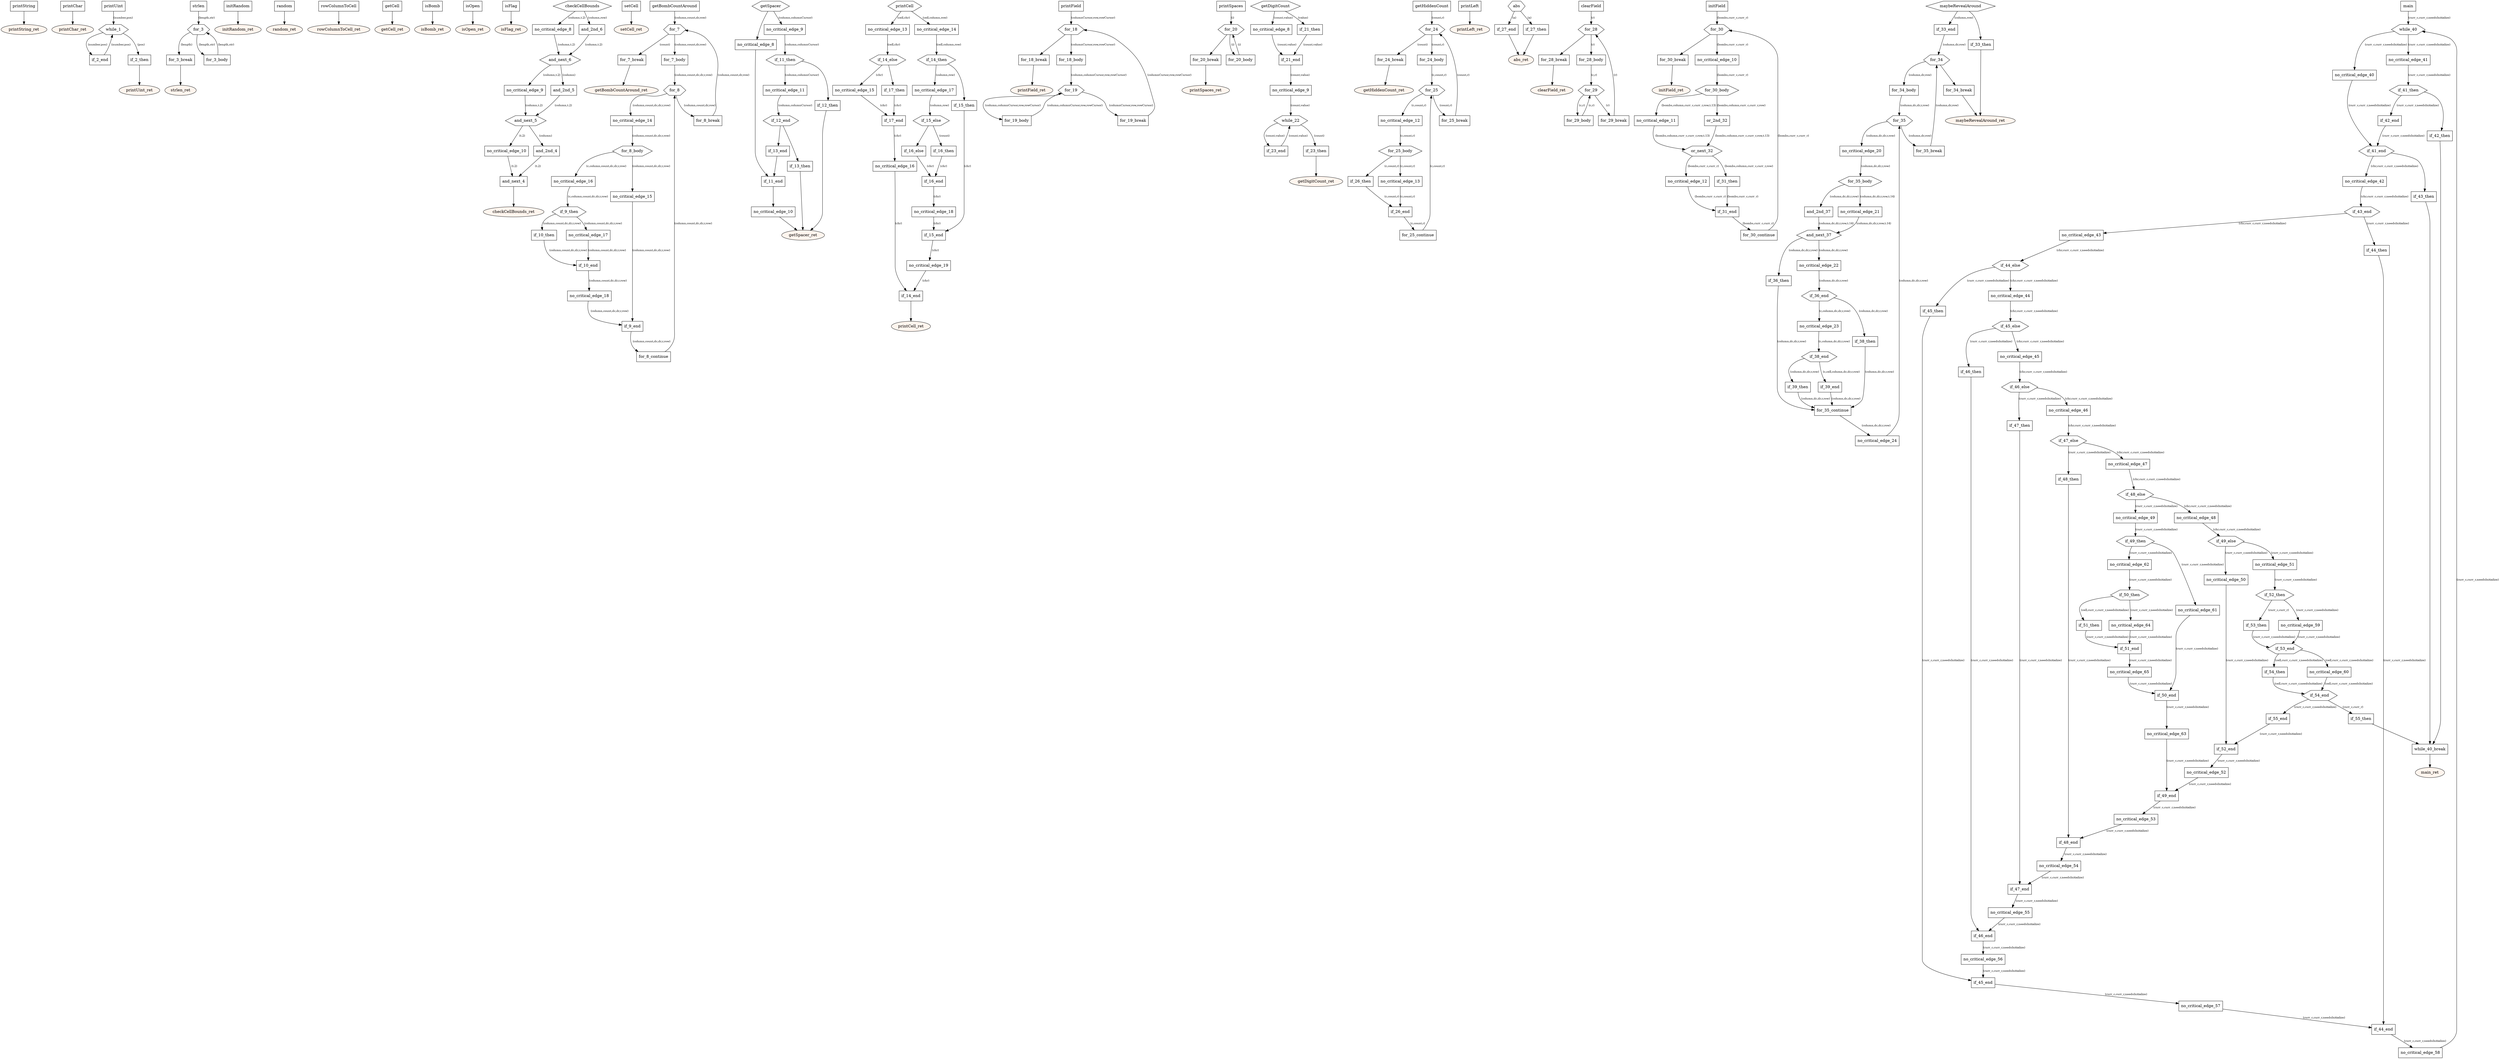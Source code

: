 digraph program {
	edge[fontsize="10pt"];
	subgraph fn_printString {
		BasicBlock_0_printString [label="printString",shape=box];
		BasicBlock_0_printString -> BasicBlock_0_printString_ret;
		BasicBlock_0_printString_ret [label="printString_ret",shape=oval,style=filled,fillcolor="#fff5ee"];
	}
	subgraph fn_printChar {
		BasicBlock_1_printChar [label="printChar",shape=box];
		BasicBlock_1_printChar -> BasicBlock_1_printChar_ret;
		BasicBlock_1_printChar_ret [label="printChar_ret",shape=oval,style=filled,fillcolor="#fff5ee"];
	}
	subgraph fn_printUint {
		BasicBlock_2_printUint [label="printUint",shape=box];
		BasicBlock_2_printUint -> BasicBlock_2_while_1 [label="(number,pos)"];
		BasicBlock_2_while_1 [label="while_1",shape=hexagon];
		BasicBlock_2_while_1 -> BasicBlock_2_if_2_end [label="(number,pos)"];
		BasicBlock_2_while_1 -> BasicBlock_2_if_2_then [label="(pos)"];
		BasicBlock_2_if_2_end [label="if_2_end",shape=box];
		BasicBlock_2_if_2_end -> BasicBlock_2_while_1 [label="(number,pos)"];
		BasicBlock_2_if_2_then [label="if_2_then",shape=box];
		BasicBlock_2_if_2_then -> BasicBlock_2_printUint_ret;
		BasicBlock_2_printUint_ret [label="printUint_ret",shape=oval,style=filled,fillcolor="#fff5ee"];
	}
	subgraph fn_strlen {
		BasicBlock_3_strlen [label="strlen",shape=box];
		BasicBlock_3_strlen -> BasicBlock_3_for_3 [label="(length,str)"];
		BasicBlock_3_for_3 [label="for_3",shape=hexagon];
		BasicBlock_3_for_3 -> BasicBlock_3_for_3_break [label="(length)"];
		BasicBlock_3_for_3 -> BasicBlock_3_for_3_body [label="(length,str)"];
		BasicBlock_3_for_3_body [label="for_3_body",shape=box];
		BasicBlock_3_for_3_body -> BasicBlock_3_for_3 [label="(length,str)"];
		BasicBlock_3_for_3_break [label="for_3_break",shape=box];
		BasicBlock_3_for_3_break -> BasicBlock_3_strlen_ret;
		BasicBlock_3_strlen_ret [label="strlen_ret",shape=oval,style=filled,fillcolor="#fff5ee"];
	}
	subgraph fn_initRandom {
		BasicBlock_4_initRandom [label="initRandom",shape=box];
		BasicBlock_4_initRandom -> BasicBlock_4_initRandom_ret;
		BasicBlock_4_initRandom_ret [label="initRandom_ret",shape=oval,style=filled,fillcolor="#fff5ee"];
	}
	subgraph fn_random {
		BasicBlock_5_random [label="random",shape=box];
		BasicBlock_5_random -> BasicBlock_5_random_ret;
		BasicBlock_5_random_ret [label="random_ret",shape=oval,style=filled,fillcolor="#fff5ee"];
	}
	subgraph fn_rowColumnToCell {
		BasicBlock_6_rowColumnToCell [label="rowColumnToCell",shape=box];
		BasicBlock_6_rowColumnToCell -> BasicBlock_6_rowColumnToCell_ret;
		BasicBlock_6_rowColumnToCell_ret [label="rowColumnToCell_ret",shape=oval,style=filled,fillcolor="#fff5ee"];
	}
	subgraph fn_getCell {
		BasicBlock_7_getCell [label="getCell",shape=box];
		BasicBlock_7_getCell -> BasicBlock_7_getCell_ret;
		BasicBlock_7_getCell_ret [label="getCell_ret",shape=oval,style=filled,fillcolor="#fff5ee"];
	}
	subgraph fn_isBomb {
		BasicBlock_8_isBomb [label="isBomb",shape=box];
		BasicBlock_8_isBomb -> BasicBlock_8_isBomb_ret;
		BasicBlock_8_isBomb_ret [label="isBomb_ret",shape=oval,style=filled,fillcolor="#fff5ee"];
	}
	subgraph fn_isOpen {
		BasicBlock_9_isOpen [label="isOpen",shape=box];
		BasicBlock_9_isOpen -> BasicBlock_9_isOpen_ret;
		BasicBlock_9_isOpen_ret [label="isOpen_ret",shape=oval,style=filled,fillcolor="#fff5ee"];
	}
	subgraph fn_isFlag {
		BasicBlock_10_isFlag [label="isFlag",shape=box];
		BasicBlock_10_isFlag -> BasicBlock_10_isFlag_ret;
		BasicBlock_10_isFlag_ret [label="isFlag_ret",shape=oval,style=filled,fillcolor="#fff5ee"];
	}
	subgraph fn_checkCellBounds {
		BasicBlock_11_checkCellBounds [label="checkCellBounds",shape=hexagon];
		BasicBlock_11_checkCellBounds -> BasicBlock_11_no_critical_edge_8 [label="(column,t.2)"];
		BasicBlock_11_checkCellBounds -> BasicBlock_11_and_2nd_6 [label="(column,row)"];
		BasicBlock_11_no_critical_edge_8 [label="no_critical_edge_8",shape=box];
		BasicBlock_11_no_critical_edge_8 -> BasicBlock_11_and_next_6 [label="(column,t.2)"];
		BasicBlock_11_and_2nd_6 [label="and_2nd_6",shape=box];
		BasicBlock_11_and_2nd_6 -> BasicBlock_11_and_next_6 [label="(column,t.2)"];
		BasicBlock_11_and_next_6 [label="and_next_6",shape=hexagon];
		BasicBlock_11_and_next_6 -> BasicBlock_11_no_critical_edge_9 [label="(column,t.2)"];
		BasicBlock_11_and_next_6 -> BasicBlock_11_and_2nd_5 [label="(column)"];
		BasicBlock_11_no_critical_edge_9 [label="no_critical_edge_9",shape=box];
		BasicBlock_11_no_critical_edge_9 -> BasicBlock_11_and_next_5 [label="(column,t.2)"];
		BasicBlock_11_and_2nd_5 [label="and_2nd_5",shape=box];
		BasicBlock_11_and_2nd_5 -> BasicBlock_11_and_next_5 [label="(column,t.2)"];
		BasicBlock_11_and_next_5 [label="and_next_5",shape=hexagon];
		BasicBlock_11_and_next_5 -> BasicBlock_11_no_critical_edge_10 [label="(t.2)"];
		BasicBlock_11_and_next_5 -> BasicBlock_11_and_2nd_4 [label="(column)"];
		BasicBlock_11_no_critical_edge_10 [label="no_critical_edge_10",shape=box];
		BasicBlock_11_no_critical_edge_10 -> BasicBlock_11_and_next_4 [label="(t.2)"];
		BasicBlock_11_and_2nd_4 [label="and_2nd_4",shape=box];
		BasicBlock_11_and_2nd_4 -> BasicBlock_11_and_next_4 [label="(t.2)"];
		BasicBlock_11_and_next_4 [label="and_next_4",shape=box];
		BasicBlock_11_and_next_4 -> BasicBlock_11_checkCellBounds_ret;
		BasicBlock_11_checkCellBounds_ret [label="checkCellBounds_ret",shape=oval,style=filled,fillcolor="#fff5ee"];
	}
	subgraph fn_setCell {
		BasicBlock_12_setCell [label="setCell",shape=box];
		BasicBlock_12_setCell -> BasicBlock_12_setCell_ret;
		BasicBlock_12_setCell_ret [label="setCell_ret",shape=oval,style=filled,fillcolor="#fff5ee"];
	}
	subgraph fn_getBombCountAround {
		BasicBlock_13_getBombCountAround [label="getBombCountAround",shape=box];
		BasicBlock_13_getBombCountAround -> BasicBlock_13_for_7 [label="(column,count,dr,row)"];
		BasicBlock_13_for_7 [label="for_7",shape=hexagon];
		BasicBlock_13_for_7 -> BasicBlock_13_for_7_break [label="(count)"];
		BasicBlock_13_for_7 -> BasicBlock_13_for_7_body [label="(column,count,dr,row)"];
		BasicBlock_13_for_7_body [label="for_7_body",shape=box];
		BasicBlock_13_for_7_body -> BasicBlock_13_for_8 [label="(column,count,dc,dr,r,row)"];
		BasicBlock_13_for_8 [label="for_8",shape=hexagon];
		BasicBlock_13_for_8 -> BasicBlock_13_for_8_break [label="(column,count,dr,row)"];
		BasicBlock_13_for_8 -> BasicBlock_13_no_critical_edge_14 [label="(column,count,dc,dr,r,row)"];
		BasicBlock_13_no_critical_edge_14 [label="no_critical_edge_14",shape=box];
		BasicBlock_13_no_critical_edge_14 -> BasicBlock_13_for_8_body [label="(column,count,dc,dr,r,row)"];
		BasicBlock_13_for_8_body [label="for_8_body",shape=hexagon];
		BasicBlock_13_for_8_body -> BasicBlock_13_no_critical_edge_15 [label="(column,count,dc,dr,r,row)"];
		BasicBlock_13_for_8_body -> BasicBlock_13_no_critical_edge_16 [label="(c,column,count,dc,dr,r,row)"];
		BasicBlock_13_no_critical_edge_15 [label="no_critical_edge_15",shape=box];
		BasicBlock_13_no_critical_edge_15 -> BasicBlock_13_if_9_end [label="(column,count,dc,dr,r,row)"];
		BasicBlock_13_no_critical_edge_16 [label="no_critical_edge_16",shape=box];
		BasicBlock_13_no_critical_edge_16 -> BasicBlock_13_if_9_then [label="(c,column,count,dc,dr,r,row)"];
		BasicBlock_13_if_9_then [label="if_9_then",shape=hexagon];
		BasicBlock_13_if_9_then -> BasicBlock_13_no_critical_edge_17 [label="(column,count,dc,dr,r,row)"];
		BasicBlock_13_if_9_then -> BasicBlock_13_if_10_then [label="(column,count,dc,dr,r,row)"];
		BasicBlock_13_no_critical_edge_17 [label="no_critical_edge_17",shape=box];
		BasicBlock_13_no_critical_edge_17 -> BasicBlock_13_if_10_end [label="(column,count,dc,dr,r,row)"];
		BasicBlock_13_if_10_then [label="if_10_then",shape=box];
		BasicBlock_13_if_10_then -> BasicBlock_13_if_10_end [label="(column,count,dc,dr,r,row)"];
		BasicBlock_13_if_10_end [label="if_10_end",shape=box];
		BasicBlock_13_if_10_end -> BasicBlock_13_no_critical_edge_18 [label="(column,count,dc,dr,r,row)"];
		BasicBlock_13_no_critical_edge_18 [label="no_critical_edge_18",shape=box];
		BasicBlock_13_no_critical_edge_18 -> BasicBlock_13_if_9_end [label="(column,count,dc,dr,r,row)"];
		BasicBlock_13_if_9_end [label="if_9_end",shape=box];
		BasicBlock_13_if_9_end -> BasicBlock_13_for_8_continue [label="(column,count,dc,dr,r,row)"];
		BasicBlock_13_for_8_continue [label="for_8_continue",shape=box];
		BasicBlock_13_for_8_continue -> BasicBlock_13_for_8 [label="(column,count,dc,dr,r,row)"];
		BasicBlock_13_for_8_break [label="for_8_break",shape=box];
		BasicBlock_13_for_8_break -> BasicBlock_13_for_7 [label="(column,count,dr,row)"];
		BasicBlock_13_for_7_break [label="for_7_break",shape=box];
		BasicBlock_13_for_7_break -> BasicBlock_13_getBombCountAround_ret;
		BasicBlock_13_getBombCountAround_ret [label="getBombCountAround_ret",shape=oval,style=filled,fillcolor="#fff5ee"];
	}
	subgraph fn_getSpacer {
		BasicBlock_14_getSpacer [label="getSpacer",shape=hexagon];
		BasicBlock_14_getSpacer -> BasicBlock_14_no_critical_edge_8;
		BasicBlock_14_getSpacer -> BasicBlock_14_no_critical_edge_9 [label="(column,columnCursor)"];
		BasicBlock_14_no_critical_edge_8 [label="no_critical_edge_8",shape=box];
		BasicBlock_14_no_critical_edge_8 -> BasicBlock_14_if_11_end;
		BasicBlock_14_no_critical_edge_9 [label="no_critical_edge_9",shape=box];
		BasicBlock_14_no_critical_edge_9 -> BasicBlock_14_if_11_then [label="(column,columnCursor)"];
		BasicBlock_14_if_11_then [label="if_11_then",shape=hexagon];
		BasicBlock_14_if_11_then -> BasicBlock_14_no_critical_edge_11 [label="(column,columnCursor)"];
		BasicBlock_14_if_11_then -> BasicBlock_14_if_12_then;
		BasicBlock_14_no_critical_edge_11 [label="no_critical_edge_11",shape=box];
		BasicBlock_14_no_critical_edge_11 -> BasicBlock_14_if_12_end [label="(column,columnCursor)"];
		BasicBlock_14_if_12_then [label="if_12_then",shape=box];
		BasicBlock_14_if_12_then -> BasicBlock_14_getSpacer_ret;
		BasicBlock_14_if_12_end [label="if_12_end",shape=hexagon];
		BasicBlock_14_if_12_end -> BasicBlock_14_if_13_end;
		BasicBlock_14_if_12_end -> BasicBlock_14_if_13_then;
		BasicBlock_14_if_13_end [label="if_13_end",shape=box];
		BasicBlock_14_if_13_end -> BasicBlock_14_if_11_end;
		BasicBlock_14_if_13_then [label="if_13_then",shape=box];
		BasicBlock_14_if_13_then -> BasicBlock_14_getSpacer_ret;
		BasicBlock_14_if_11_end [label="if_11_end",shape=box];
		BasicBlock_14_if_11_end -> BasicBlock_14_no_critical_edge_10;
		BasicBlock_14_no_critical_edge_10 [label="no_critical_edge_10",shape=box];
		BasicBlock_14_no_critical_edge_10 -> BasicBlock_14_getSpacer_ret;
		BasicBlock_14_getSpacer_ret [label="getSpacer_ret",shape=oval,style=filled,fillcolor="#fff5ee"];
	}
	subgraph fn_printCell {
		BasicBlock_15_printCell [label="printCell",shape=hexagon];
		BasicBlock_15_printCell -> BasicBlock_15_no_critical_edge_13 [label="(cell,chr)"];
		BasicBlock_15_printCell -> BasicBlock_15_no_critical_edge_14 [label="(cell,column,row)"];
		BasicBlock_15_no_critical_edge_13 [label="no_critical_edge_13",shape=box];
		BasicBlock_15_no_critical_edge_13 -> BasicBlock_15_if_14_else [label="(cell,chr)"];
		BasicBlock_15_no_critical_edge_14 [label="no_critical_edge_14",shape=box];
		BasicBlock_15_no_critical_edge_14 -> BasicBlock_15_if_14_then [label="(cell,column,row)"];
		BasicBlock_15_if_14_else [label="if_14_else",shape=hexagon];
		BasicBlock_15_if_14_else -> BasicBlock_15_no_critical_edge_15 [label="(chr)"];
		BasicBlock_15_if_14_else -> BasicBlock_15_if_17_then;
		BasicBlock_15_if_14_then [label="if_14_then",shape=hexagon];
		BasicBlock_15_if_14_then -> BasicBlock_15_no_critical_edge_17 [label="(column,row)"];
		BasicBlock_15_if_14_then -> BasicBlock_15_if_15_then;
		BasicBlock_15_no_critical_edge_15 [label="no_critical_edge_15",shape=box];
		BasicBlock_15_no_critical_edge_15 -> BasicBlock_15_if_17_end [label="(chr)"];
		BasicBlock_15_if_17_then [label="if_17_then",shape=box];
		BasicBlock_15_if_17_then -> BasicBlock_15_if_17_end [label="(chr)"];
		BasicBlock_15_no_critical_edge_17 [label="no_critical_edge_17",shape=box];
		BasicBlock_15_no_critical_edge_17 -> BasicBlock_15_if_15_else [label="(column,row)"];
		BasicBlock_15_if_15_then [label="if_15_then",shape=box];
		BasicBlock_15_if_15_then -> BasicBlock_15_if_15_end [label="(chr)"];
		BasicBlock_15_if_17_end [label="if_17_end",shape=box];
		BasicBlock_15_if_17_end -> BasicBlock_15_no_critical_edge_16 [label="(chr)"];
		BasicBlock_15_if_15_else [label="if_15_else",shape=hexagon];
		BasicBlock_15_if_15_else -> BasicBlock_15_if_16_else;
		BasicBlock_15_if_15_else -> BasicBlock_15_if_16_then [label="(count)"];
		BasicBlock_15_no_critical_edge_16 [label="no_critical_edge_16",shape=box];
		BasicBlock_15_no_critical_edge_16 -> BasicBlock_15_if_14_end [label="(chr)"];
		BasicBlock_15_if_16_else [label="if_16_else",shape=box];
		BasicBlock_15_if_16_else -> BasicBlock_15_if_16_end [label="(chr)"];
		BasicBlock_15_if_16_then [label="if_16_then",shape=box];
		BasicBlock_15_if_16_then -> BasicBlock_15_if_16_end [label="(chr)"];
		BasicBlock_15_if_16_end [label="if_16_end",shape=box];
		BasicBlock_15_if_16_end -> BasicBlock_15_no_critical_edge_18 [label="(chr)"];
		BasicBlock_15_no_critical_edge_18 [label="no_critical_edge_18",shape=box];
		BasicBlock_15_no_critical_edge_18 -> BasicBlock_15_if_15_end [label="(chr)"];
		BasicBlock_15_if_15_end [label="if_15_end",shape=box];
		BasicBlock_15_if_15_end -> BasicBlock_15_no_critical_edge_19 [label="(chr)"];
		BasicBlock_15_no_critical_edge_19 [label="no_critical_edge_19",shape=box];
		BasicBlock_15_no_critical_edge_19 -> BasicBlock_15_if_14_end [label="(chr)"];
		BasicBlock_15_if_14_end [label="if_14_end",shape=box];
		BasicBlock_15_if_14_end -> BasicBlock_15_printCell_ret;
		BasicBlock_15_printCell_ret [label="printCell_ret",shape=oval,style=filled,fillcolor="#fff5ee"];
	}
	subgraph fn_printField {
		BasicBlock_16_printField [label="printField",shape=box];
		BasicBlock_16_printField -> BasicBlock_16_for_18 [label="(columnCursor,row,rowCursor)"];
		BasicBlock_16_for_18 [label="for_18",shape=hexagon];
		BasicBlock_16_for_18 -> BasicBlock_16_for_18_break;
		BasicBlock_16_for_18 -> BasicBlock_16_for_18_body [label="(columnCursor,row,rowCursor)"];
		BasicBlock_16_for_18_body [label="for_18_body",shape=box];
		BasicBlock_16_for_18_body -> BasicBlock_16_for_19 [label="(column,columnCursor,row,rowCursor)"];
		BasicBlock_16_for_19 [label="for_19",shape=hexagon];
		BasicBlock_16_for_19 -> BasicBlock_16_for_19_break [label="(columnCursor,row,rowCursor)"];
		BasicBlock_16_for_19 -> BasicBlock_16_for_19_body [label="(column,columnCursor,row,rowCursor)"];
		BasicBlock_16_for_19_body [label="for_19_body",shape=box];
		BasicBlock_16_for_19_body -> BasicBlock_16_for_19 [label="(column,columnCursor,row,rowCursor)"];
		BasicBlock_16_for_19_break [label="for_19_break",shape=box];
		BasicBlock_16_for_19_break -> BasicBlock_16_for_18 [label="(columnCursor,row,rowCursor)"];
		BasicBlock_16_for_18_break [label="for_18_break",shape=box];
		BasicBlock_16_for_18_break -> BasicBlock_16_printField_ret;
		BasicBlock_16_printField_ret [label="printField_ret",shape=oval,style=filled,fillcolor="#fff5ee"];
	}
	subgraph fn_printSpaces {
		BasicBlock_17_printSpaces [label="printSpaces",shape=box];
		BasicBlock_17_printSpaces -> BasicBlock_17_for_20 [label="(i)"];
		BasicBlock_17_for_20 [label="for_20",shape=hexagon];
		BasicBlock_17_for_20 -> BasicBlock_17_for_20_break;
		BasicBlock_17_for_20 -> BasicBlock_17_for_20_body [label="(i)"];
		BasicBlock_17_for_20_body [label="for_20_body",shape=box];
		BasicBlock_17_for_20_body -> BasicBlock_17_for_20 [label="(i)"];
		BasicBlock_17_for_20_break [label="for_20_break",shape=box];
		BasicBlock_17_for_20_break -> BasicBlock_17_printSpaces_ret;
		BasicBlock_17_printSpaces_ret [label="printSpaces_ret",shape=oval,style=filled,fillcolor="#fff5ee"];
	}
	subgraph fn_getDigitCount {
		BasicBlock_18_getDigitCount [label="getDigitCount",shape=hexagon];
		BasicBlock_18_getDigitCount -> BasicBlock_18_no_critical_edge_8 [label="(count,value)"];
		BasicBlock_18_getDigitCount -> BasicBlock_18_if_21_then [label="(value)"];
		BasicBlock_18_no_critical_edge_8 [label="no_critical_edge_8",shape=box];
		BasicBlock_18_no_critical_edge_8 -> BasicBlock_18_if_21_end [label="(count,value)"];
		BasicBlock_18_if_21_then [label="if_21_then",shape=box];
		BasicBlock_18_if_21_then -> BasicBlock_18_if_21_end [label="(count,value)"];
		BasicBlock_18_if_21_end [label="if_21_end",shape=box];
		BasicBlock_18_if_21_end -> BasicBlock_18_no_critical_edge_9 [label="(count,value)"];
		BasicBlock_18_no_critical_edge_9 [label="no_critical_edge_9",shape=box];
		BasicBlock_18_no_critical_edge_9 -> BasicBlock_18_while_22 [label="(count,value)"];
		BasicBlock_18_while_22 [label="while_22",shape=hexagon];
		BasicBlock_18_while_22 -> BasicBlock_18_if_23_end [label="(count,value)"];
		BasicBlock_18_while_22 -> BasicBlock_18_if_23_then [label="(count)"];
		BasicBlock_18_if_23_end [label="if_23_end",shape=box];
		BasicBlock_18_if_23_end -> BasicBlock_18_while_22 [label="(count,value)"];
		BasicBlock_18_if_23_then [label="if_23_then",shape=box];
		BasicBlock_18_if_23_then -> BasicBlock_18_getDigitCount_ret;
		BasicBlock_18_getDigitCount_ret [label="getDigitCount_ret",shape=oval,style=filled,fillcolor="#fff5ee"];
	}
	subgraph fn_getHiddenCount {
		BasicBlock_19_getHiddenCount [label="getHiddenCount",shape=box];
		BasicBlock_19_getHiddenCount -> BasicBlock_19_for_24 [label="(count,r)"];
		BasicBlock_19_for_24 [label="for_24",shape=hexagon];
		BasicBlock_19_for_24 -> BasicBlock_19_for_24_break [label="(count)"];
		BasicBlock_19_for_24 -> BasicBlock_19_for_24_body [label="(count,r)"];
		BasicBlock_19_for_24_body [label="for_24_body",shape=box];
		BasicBlock_19_for_24_body -> BasicBlock_19_for_25 [label="(c,count,r)"];
		BasicBlock_19_for_25 [label="for_25",shape=hexagon];
		BasicBlock_19_for_25 -> BasicBlock_19_for_25_break [label="(count,r)"];
		BasicBlock_19_for_25 -> BasicBlock_19_no_critical_edge_12 [label="(c,count,r)"];
		BasicBlock_19_no_critical_edge_12 [label="no_critical_edge_12",shape=box];
		BasicBlock_19_no_critical_edge_12 -> BasicBlock_19_for_25_body [label="(c,count,r)"];
		BasicBlock_19_for_25_body [label="for_25_body",shape=hexagon];
		BasicBlock_19_for_25_body -> BasicBlock_19_no_critical_edge_13 [label="(c,count,r)"];
		BasicBlock_19_for_25_body -> BasicBlock_19_if_26_then [label="(c,count,r)"];
		BasicBlock_19_no_critical_edge_13 [label="no_critical_edge_13",shape=box];
		BasicBlock_19_no_critical_edge_13 -> BasicBlock_19_if_26_end [label="(c,count,r)"];
		BasicBlock_19_if_26_then [label="if_26_then",shape=box];
		BasicBlock_19_if_26_then -> BasicBlock_19_if_26_end [label="(c,count,r)"];
		BasicBlock_19_if_26_end [label="if_26_end",shape=box];
		BasicBlock_19_if_26_end -> BasicBlock_19_for_25_continue [label="(c,count,r)"];
		BasicBlock_19_for_25_continue [label="for_25_continue",shape=box];
		BasicBlock_19_for_25_continue -> BasicBlock_19_for_25 [label="(c,count,r)"];
		BasicBlock_19_for_25_break [label="for_25_break",shape=box];
		BasicBlock_19_for_25_break -> BasicBlock_19_for_24 [label="(count,r)"];
		BasicBlock_19_for_24_break [label="for_24_break",shape=box];
		BasicBlock_19_for_24_break -> BasicBlock_19_getHiddenCount_ret;
		BasicBlock_19_getHiddenCount_ret [label="getHiddenCount_ret",shape=oval,style=filled,fillcolor="#fff5ee"];
	}
	subgraph fn_printLeft {
		BasicBlock_20_printLeft [label="printLeft",shape=box];
		BasicBlock_20_printLeft -> BasicBlock_20_printLeft_ret;
		BasicBlock_20_printLeft_ret [label="printLeft_ret",shape=oval,style=filled,fillcolor="#fff5ee"];
	}
	subgraph fn_abs {
		BasicBlock_21_abs [label="abs",shape=hexagon];
		BasicBlock_21_abs -> BasicBlock_21_if_27_end [label="(a)"];
		BasicBlock_21_abs -> BasicBlock_21_if_27_then [label="(a)"];
		BasicBlock_21_if_27_end [label="if_27_end",shape=box];
		BasicBlock_21_if_27_end -> BasicBlock_21_abs_ret;
		BasicBlock_21_if_27_then [label="if_27_then",shape=box];
		BasicBlock_21_if_27_then -> BasicBlock_21_abs_ret;
		BasicBlock_21_abs_ret [label="abs_ret",shape=oval,style=filled,fillcolor="#fff5ee"];
	}
	subgraph fn_clearField {
		BasicBlock_22_clearField [label="clearField",shape=box];
		BasicBlock_22_clearField -> BasicBlock_22_for_28 [label="(r)"];
		BasicBlock_22_for_28 [label="for_28",shape=hexagon];
		BasicBlock_22_for_28 -> BasicBlock_22_for_28_break;
		BasicBlock_22_for_28 -> BasicBlock_22_for_28_body [label="(r)"];
		BasicBlock_22_for_28_body [label="for_28_body",shape=box];
		BasicBlock_22_for_28_body -> BasicBlock_22_for_29 [label="(c,r)"];
		BasicBlock_22_for_29 [label="for_29",shape=hexagon];
		BasicBlock_22_for_29 -> BasicBlock_22_for_29_break [label="(r)"];
		BasicBlock_22_for_29 -> BasicBlock_22_for_29_body [label="(c,r)"];
		BasicBlock_22_for_29_body [label="for_29_body",shape=box];
		BasicBlock_22_for_29_body -> BasicBlock_22_for_29 [label="(c,r)"];
		BasicBlock_22_for_29_break [label="for_29_break",shape=box];
		BasicBlock_22_for_29_break -> BasicBlock_22_for_28 [label="(r)"];
		BasicBlock_22_for_28_break [label="for_28_break",shape=box];
		BasicBlock_22_for_28_break -> BasicBlock_22_clearField_ret;
		BasicBlock_22_clearField_ret [label="clearField_ret",shape=oval,style=filled,fillcolor="#fff5ee"];
	}
	subgraph fn_initField {
		BasicBlock_23_initField [label="initField",shape=box];
		BasicBlock_23_initField -> BasicBlock_23_for_30 [label="(bombs,curr_c,curr_r)"];
		BasicBlock_23_for_30 [label="for_30",shape=hexagon];
		BasicBlock_23_for_30 -> BasicBlock_23_for_30_break;
		BasicBlock_23_for_30 -> BasicBlock_23_no_critical_edge_10 [label="(bombs,curr_c,curr_r)"];
		BasicBlock_23_no_critical_edge_10 [label="no_critical_edge_10",shape=box];
		BasicBlock_23_no_critical_edge_10 -> BasicBlock_23_for_30_body [label="(bombs,curr_c,curr_r)"];
		BasicBlock_23_for_30_body [label="for_30_body",shape=hexagon];
		BasicBlock_23_for_30_body -> BasicBlock_23_no_critical_edge_11 [label="(bombs,column,curr_c,curr_r,row,t.13)"];
		BasicBlock_23_for_30_body -> BasicBlock_23_or_2nd_32 [label="(bombs,column,curr_c,curr_r,row)"];
		BasicBlock_23_no_critical_edge_11 [label="no_critical_edge_11",shape=box];
		BasicBlock_23_no_critical_edge_11 -> BasicBlock_23_or_next_32 [label="(bombs,column,curr_c,curr_r,row,t.13)"];
		BasicBlock_23_or_2nd_32 [label="or_2nd_32",shape=box];
		BasicBlock_23_or_2nd_32 -> BasicBlock_23_or_next_32 [label="(bombs,column,curr_c,curr_r,row,t.13)"];
		BasicBlock_23_or_next_32 [label="or_next_32",shape=hexagon];
		BasicBlock_23_or_next_32 -> BasicBlock_23_no_critical_edge_12 [label="(bombs,curr_c,curr_r)"];
		BasicBlock_23_or_next_32 -> BasicBlock_23_if_31_then [label="(bombs,column,curr_c,curr_r,row)"];
		BasicBlock_23_no_critical_edge_12 [label="no_critical_edge_12",shape=box];
		BasicBlock_23_no_critical_edge_12 -> BasicBlock_23_if_31_end [label="(bombs,curr_c,curr_r)"];
		BasicBlock_23_if_31_then [label="if_31_then",shape=box];
		BasicBlock_23_if_31_then -> BasicBlock_23_if_31_end [label="(bombs,curr_c,curr_r)"];
		BasicBlock_23_if_31_end [label="if_31_end",shape=box];
		BasicBlock_23_if_31_end -> BasicBlock_23_for_30_continue [label="(bombs,curr_c,curr_r)"];
		BasicBlock_23_for_30_continue [label="for_30_continue",shape=box];
		BasicBlock_23_for_30_continue -> BasicBlock_23_for_30 [label="(bombs,curr_c,curr_r)"];
		BasicBlock_23_for_30_break [label="for_30_break",shape=box];
		BasicBlock_23_for_30_break -> BasicBlock_23_initField_ret;
		BasicBlock_23_initField_ret [label="initField_ret",shape=oval,style=filled,fillcolor="#fff5ee"];
	}
	subgraph fn_maybeRevealAround {
		BasicBlock_24_maybeRevealAround [label="maybeRevealAround",shape=hexagon];
		BasicBlock_24_maybeRevealAround -> BasicBlock_24_if_33_end [label="(column,row)"];
		BasicBlock_24_maybeRevealAround -> BasicBlock_24_if_33_then;
		BasicBlock_24_if_33_end [label="if_33_end",shape=box];
		BasicBlock_24_if_33_end -> BasicBlock_24_for_34 [label="(column,dr,row)"];
		BasicBlock_24_if_33_then [label="if_33_then",shape=box];
		BasicBlock_24_if_33_then -> BasicBlock_24_maybeRevealAround_ret;
		BasicBlock_24_for_34 [label="for_34",shape=hexagon];
		BasicBlock_24_for_34 -> BasicBlock_24_for_34_break;
		BasicBlock_24_for_34 -> BasicBlock_24_for_34_body [label="(column,dr,row)"];
		BasicBlock_24_for_34_body [label="for_34_body",shape=box];
		BasicBlock_24_for_34_body -> BasicBlock_24_for_35 [label="(column,dc,dr,r,row)"];
		BasicBlock_24_for_35 [label="for_35",shape=hexagon];
		BasicBlock_24_for_35 -> BasicBlock_24_for_35_break [label="(column,dr,row)"];
		BasicBlock_24_for_35 -> BasicBlock_24_no_critical_edge_20 [label="(column,dc,dr,r,row)"];
		BasicBlock_24_no_critical_edge_20 [label="no_critical_edge_20",shape=box];
		BasicBlock_24_no_critical_edge_20 -> BasicBlock_24_for_35_body [label="(column,dc,dr,r,row)"];
		BasicBlock_24_for_35_body [label="for_35_body",shape=hexagon];
		BasicBlock_24_for_35_body -> BasicBlock_24_no_critical_edge_21 [label="(column,dc,dr,r,row,t.14)"];
		BasicBlock_24_for_35_body -> BasicBlock_24_and_2nd_37 [label="(column,dc,dr,r,row)"];
		BasicBlock_24_no_critical_edge_21 [label="no_critical_edge_21",shape=box];
		BasicBlock_24_no_critical_edge_21 -> BasicBlock_24_and_next_37 [label="(column,dc,dr,r,row,t.14)"];
		BasicBlock_24_and_2nd_37 [label="and_2nd_37",shape=box];
		BasicBlock_24_and_2nd_37 -> BasicBlock_24_and_next_37 [label="(column,dc,dr,r,row,t.14)"];
		BasicBlock_24_and_next_37 [label="and_next_37",shape=hexagon];
		BasicBlock_24_and_next_37 -> BasicBlock_24_no_critical_edge_22 [label="(column,dc,dr,r,row)"];
		BasicBlock_24_and_next_37 -> BasicBlock_24_if_36_then [label="(column,dc,dr,r,row)"];
		BasicBlock_24_no_critical_edge_22 [label="no_critical_edge_22",shape=box];
		BasicBlock_24_no_critical_edge_22 -> BasicBlock_24_if_36_end [label="(column,dc,dr,r,row)"];
		BasicBlock_24_if_36_then [label="if_36_then",shape=box];
		BasicBlock_24_if_36_then -> BasicBlock_24_for_35_continue [label="(column,dc,dr,r,row)"];
		BasicBlock_24_if_36_end [label="if_36_end",shape=hexagon];
		BasicBlock_24_if_36_end -> BasicBlock_24_no_critical_edge_23 [label="(c,column,dc,dr,r,row)"];
		BasicBlock_24_if_36_end -> BasicBlock_24_if_38_then [label="(column,dc,dr,r,row)"];
		BasicBlock_24_no_critical_edge_23 [label="no_critical_edge_23",shape=box];
		BasicBlock_24_no_critical_edge_23 -> BasicBlock_24_if_38_end [label="(c,column,dc,dr,r,row)"];
		BasicBlock_24_if_38_then [label="if_38_then",shape=box];
		BasicBlock_24_if_38_then -> BasicBlock_24_for_35_continue [label="(column,dc,dr,r,row)"];
		BasicBlock_24_if_38_end [label="if_38_end",shape=hexagon];
		BasicBlock_24_if_38_end -> BasicBlock_24_if_39_end [label="(c,cell,column,dc,dr,r,row)"];
		BasicBlock_24_if_38_end -> BasicBlock_24_if_39_then [label="(column,dc,dr,r,row)"];
		BasicBlock_24_if_39_end [label="if_39_end",shape=box];
		BasicBlock_24_if_39_end -> BasicBlock_24_for_35_continue [label="(column,dc,dr,r,row)"];
		BasicBlock_24_if_39_then [label="if_39_then",shape=box];
		BasicBlock_24_if_39_then -> BasicBlock_24_for_35_continue [label="(column,dc,dr,r,row)"];
		BasicBlock_24_for_35_continue [label="for_35_continue",shape=box];
		BasicBlock_24_for_35_continue -> BasicBlock_24_no_critical_edge_24 [label="(column,dc,dr,r,row)"];
		BasicBlock_24_no_critical_edge_24 [label="no_critical_edge_24",shape=box];
		BasicBlock_24_no_critical_edge_24 -> BasicBlock_24_for_35 [label="(column,dc,dr,r,row)"];
		BasicBlock_24_for_35_break [label="for_35_break",shape=box];
		BasicBlock_24_for_35_break -> BasicBlock_24_for_34 [label="(column,dr,row)"];
		BasicBlock_24_for_34_break [label="for_34_break",shape=box];
		BasicBlock_24_for_34_break -> BasicBlock_24_maybeRevealAround_ret;
		BasicBlock_24_maybeRevealAround_ret [label="maybeRevealAround_ret",shape=oval,style=filled,fillcolor="#fff5ee"];
	}
	subgraph fn_main {
		BasicBlock_25_main [label="main",shape=box];
		BasicBlock_25_main -> BasicBlock_25_while_40 [label="(curr_c,curr_r,needsInitialize)"];
		BasicBlock_25_while_40 [label="while_40",shape=hexagon];
		BasicBlock_25_while_40 -> BasicBlock_25_no_critical_edge_40 [label="(curr_c,curr_r,needsInitialize)"];
		BasicBlock_25_while_40 -> BasicBlock_25_no_critical_edge_41 [label="(curr_c,curr_r,needsInitialize)"];
		BasicBlock_25_no_critical_edge_40 [label="no_critical_edge_40",shape=box];
		BasicBlock_25_no_critical_edge_40 -> BasicBlock_25_if_41_end [label="(curr_c,curr_r,needsInitialize)"];
		BasicBlock_25_no_critical_edge_41 [label="no_critical_edge_41",shape=box];
		BasicBlock_25_no_critical_edge_41 -> BasicBlock_25_if_41_then [label="(curr_c,curr_r,needsInitialize)"];
		BasicBlock_25_if_41_then [label="if_41_then",shape=hexagon];
		BasicBlock_25_if_41_then -> BasicBlock_25_if_42_end [label="(curr_c,curr_r,needsInitialize)"];
		BasicBlock_25_if_41_then -> BasicBlock_25_if_42_then;
		BasicBlock_25_if_42_end [label="if_42_end",shape=box];
		BasicBlock_25_if_42_end -> BasicBlock_25_if_41_end [label="(curr_c,curr_r,needsInitialize)"];
		BasicBlock_25_if_41_end [label="if_41_end",shape=hexagon];
		BasicBlock_25_if_41_end -> BasicBlock_25_no_critical_edge_42 [label="(chr,curr_c,curr_r,needsInitialize)"];
		BasicBlock_25_if_41_end -> BasicBlock_25_if_43_then;
		BasicBlock_25_no_critical_edge_42 [label="no_critical_edge_42",shape=box];
		BasicBlock_25_no_critical_edge_42 -> BasicBlock_25_if_43_end [label="(chr,curr_c,curr_r,needsInitialize)"];
		BasicBlock_25_if_43_end [label="if_43_end",shape=hexagon];
		BasicBlock_25_if_43_end -> BasicBlock_25_no_critical_edge_43 [label="(chr,curr_c,curr_r,needsInitialize)"];
		BasicBlock_25_if_43_end -> BasicBlock_25_if_44_then [label="(curr_c,curr_r,needsInitialize)"];
		BasicBlock_25_no_critical_edge_43 [label="no_critical_edge_43",shape=box];
		BasicBlock_25_no_critical_edge_43 -> BasicBlock_25_if_44_else [label="(chr,curr_c,curr_r,needsInitialize)"];
		BasicBlock_25_if_44_then [label="if_44_then",shape=box];
		BasicBlock_25_if_44_then -> BasicBlock_25_if_44_end [label="(curr_c,curr_r,needsInitialize)"];
		BasicBlock_25_if_44_else [label="if_44_else",shape=hexagon];
		BasicBlock_25_if_44_else -> BasicBlock_25_no_critical_edge_44 [label="(chr,curr_c,curr_r,needsInitialize)"];
		BasicBlock_25_if_44_else -> BasicBlock_25_if_45_then [label="(curr_c,curr_r,needsInitialize)"];
		BasicBlock_25_no_critical_edge_44 [label="no_critical_edge_44",shape=box];
		BasicBlock_25_no_critical_edge_44 -> BasicBlock_25_if_45_else [label="(chr,curr_c,curr_r,needsInitialize)"];
		BasicBlock_25_if_45_then [label="if_45_then",shape=box];
		BasicBlock_25_if_45_then -> BasicBlock_25_if_45_end [label="(curr_c,curr_r,needsInitialize)"];
		BasicBlock_25_if_45_else [label="if_45_else",shape=hexagon];
		BasicBlock_25_if_45_else -> BasicBlock_25_no_critical_edge_45 [label="(chr,curr_c,curr_r,needsInitialize)"];
		BasicBlock_25_if_45_else -> BasicBlock_25_if_46_then [label="(curr_c,curr_r,needsInitialize)"];
		BasicBlock_25_no_critical_edge_45 [label="no_critical_edge_45",shape=box];
		BasicBlock_25_no_critical_edge_45 -> BasicBlock_25_if_46_else [label="(chr,curr_c,curr_r,needsInitialize)"];
		BasicBlock_25_if_46_then [label="if_46_then",shape=box];
		BasicBlock_25_if_46_then -> BasicBlock_25_if_46_end [label="(curr_c,curr_r,needsInitialize)"];
		BasicBlock_25_if_46_else [label="if_46_else",shape=hexagon];
		BasicBlock_25_if_46_else -> BasicBlock_25_no_critical_edge_46 [label="(chr,curr_c,curr_r,needsInitialize)"];
		BasicBlock_25_if_46_else -> BasicBlock_25_if_47_then [label="(curr_c,curr_r,needsInitialize)"];
		BasicBlock_25_no_critical_edge_46 [label="no_critical_edge_46",shape=box];
		BasicBlock_25_no_critical_edge_46 -> BasicBlock_25_if_47_else [label="(chr,curr_c,curr_r,needsInitialize)"];
		BasicBlock_25_if_47_then [label="if_47_then",shape=box];
		BasicBlock_25_if_47_then -> BasicBlock_25_if_47_end [label="(curr_c,curr_r,needsInitialize)"];
		BasicBlock_25_if_47_else [label="if_47_else",shape=hexagon];
		BasicBlock_25_if_47_else -> BasicBlock_25_no_critical_edge_47 [label="(chr,curr_c,curr_r,needsInitialize)"];
		BasicBlock_25_if_47_else -> BasicBlock_25_if_48_then [label="(curr_c,curr_r,needsInitialize)"];
		BasicBlock_25_no_critical_edge_47 [label="no_critical_edge_47",shape=box];
		BasicBlock_25_no_critical_edge_47 -> BasicBlock_25_if_48_else [label="(chr,curr_c,curr_r,needsInitialize)"];
		BasicBlock_25_if_48_then [label="if_48_then",shape=box];
		BasicBlock_25_if_48_then -> BasicBlock_25_if_48_end [label="(curr_c,curr_r,needsInitialize)"];
		BasicBlock_25_if_48_else [label="if_48_else",shape=hexagon];
		BasicBlock_25_if_48_else -> BasicBlock_25_no_critical_edge_48 [label="(chr,curr_c,curr_r,needsInitialize)"];
		BasicBlock_25_if_48_else -> BasicBlock_25_no_critical_edge_49 [label="(curr_c,curr_r,needsInitialize)"];
		BasicBlock_25_no_critical_edge_48 [label="no_critical_edge_48",shape=box];
		BasicBlock_25_no_critical_edge_48 -> BasicBlock_25_if_49_else [label="(chr,curr_c,curr_r,needsInitialize)"];
		BasicBlock_25_no_critical_edge_49 [label="no_critical_edge_49",shape=box];
		BasicBlock_25_no_critical_edge_49 -> BasicBlock_25_if_49_then [label="(curr_c,curr_r,needsInitialize)"];
		BasicBlock_25_if_49_else [label="if_49_else",shape=hexagon];
		BasicBlock_25_if_49_else -> BasicBlock_25_no_critical_edge_50 [label="(curr_c,curr_r,needsInitialize)"];
		BasicBlock_25_if_49_else -> BasicBlock_25_no_critical_edge_51 [label="(curr_c,curr_r,needsInitialize)"];
		BasicBlock_25_if_49_then [label="if_49_then",shape=hexagon];
		BasicBlock_25_if_49_then -> BasicBlock_25_no_critical_edge_61 [label="(curr_c,curr_r,needsInitialize)"];
		BasicBlock_25_if_49_then -> BasicBlock_25_no_critical_edge_62 [label="(curr_c,curr_r,needsInitialize)"];
		BasicBlock_25_no_critical_edge_50 [label="no_critical_edge_50",shape=box];
		BasicBlock_25_no_critical_edge_50 -> BasicBlock_25_if_52_end [label="(curr_c,curr_r,needsInitialize)"];
		BasicBlock_25_no_critical_edge_51 [label="no_critical_edge_51",shape=box];
		BasicBlock_25_no_critical_edge_51 -> BasicBlock_25_if_52_then [label="(curr_c,curr_r,needsInitialize)"];
		BasicBlock_25_no_critical_edge_61 [label="no_critical_edge_61",shape=box];
		BasicBlock_25_no_critical_edge_61 -> BasicBlock_25_if_50_end [label="(curr_c,curr_r,needsInitialize)"];
		BasicBlock_25_no_critical_edge_62 [label="no_critical_edge_62",shape=box];
		BasicBlock_25_no_critical_edge_62 -> BasicBlock_25_if_50_then [label="(curr_c,curr_r,needsInitialize)"];
		BasicBlock_25_if_52_then [label="if_52_then",shape=hexagon];
		BasicBlock_25_if_52_then -> BasicBlock_25_no_critical_edge_59 [label="(curr_c,curr_r,needsInitialize)"];
		BasicBlock_25_if_52_then -> BasicBlock_25_if_53_then [label="(curr_c,curr_r)"];
		BasicBlock_25_if_50_then [label="if_50_then",shape=hexagon];
		BasicBlock_25_if_50_then -> BasicBlock_25_no_critical_edge_64 [label="(curr_c,curr_r,needsInitialize)"];
		BasicBlock_25_if_50_then -> BasicBlock_25_if_51_then [label="(cell,curr_c,curr_r,needsInitialize)"];
		BasicBlock_25_no_critical_edge_59 [label="no_critical_edge_59",shape=box];
		BasicBlock_25_no_critical_edge_59 -> BasicBlock_25_if_53_end [label="(curr_c,curr_r,needsInitialize)"];
		BasicBlock_25_if_53_then [label="if_53_then",shape=box];
		BasicBlock_25_if_53_then -> BasicBlock_25_if_53_end [label="(curr_c,curr_r,needsInitialize)"];
		BasicBlock_25_no_critical_edge_64 [label="no_critical_edge_64",shape=box];
		BasicBlock_25_no_critical_edge_64 -> BasicBlock_25_if_51_end [label="(curr_c,curr_r,needsInitialize)"];
		BasicBlock_25_if_51_then [label="if_51_then",shape=box];
		BasicBlock_25_if_51_then -> BasicBlock_25_if_51_end [label="(curr_c,curr_r,needsInitialize)"];
		BasicBlock_25_if_53_end [label="if_53_end",shape=hexagon];
		BasicBlock_25_if_53_end -> BasicBlock_25_no_critical_edge_60 [label="(cell,curr_c,curr_r,needsInitialize)"];
		BasicBlock_25_if_53_end -> BasicBlock_25_if_54_then [label="(cell,curr_c,curr_r,needsInitialize)"];
		BasicBlock_25_if_51_end [label="if_51_end",shape=box];
		BasicBlock_25_if_51_end -> BasicBlock_25_no_critical_edge_65 [label="(curr_c,curr_r,needsInitialize)"];
		BasicBlock_25_no_critical_edge_60 [label="no_critical_edge_60",shape=box];
		BasicBlock_25_no_critical_edge_60 -> BasicBlock_25_if_54_end [label="(cell,curr_c,curr_r,needsInitialize)"];
		BasicBlock_25_if_54_then [label="if_54_then",shape=box];
		BasicBlock_25_if_54_then -> BasicBlock_25_if_54_end [label="(cell,curr_c,curr_r,needsInitialize)"];
		BasicBlock_25_no_critical_edge_65 [label="no_critical_edge_65",shape=box];
		BasicBlock_25_no_critical_edge_65 -> BasicBlock_25_if_50_end [label="(curr_c,curr_r,needsInitialize)"];
		BasicBlock_25_if_54_end [label="if_54_end",shape=hexagon];
		BasicBlock_25_if_54_end -> BasicBlock_25_if_55_end [label="(curr_c,curr_r,needsInitialize)"];
		BasicBlock_25_if_54_end -> BasicBlock_25_if_55_then [label="(curr_c,curr_r)"];
		BasicBlock_25_if_50_end [label="if_50_end",shape=box];
		BasicBlock_25_if_50_end -> BasicBlock_25_no_critical_edge_63 [label="(curr_c,curr_r,needsInitialize)"];
		BasicBlock_25_if_55_end [label="if_55_end",shape=box];
		BasicBlock_25_if_55_end -> BasicBlock_25_if_52_end [label="(curr_c,curr_r,needsInitialize)"];
		BasicBlock_25_no_critical_edge_63 [label="no_critical_edge_63",shape=box];
		BasicBlock_25_no_critical_edge_63 -> BasicBlock_25_if_49_end [label="(curr_c,curr_r,needsInitialize)"];
		BasicBlock_25_if_52_end [label="if_52_end",shape=box];
		BasicBlock_25_if_52_end -> BasicBlock_25_no_critical_edge_52 [label="(curr_c,curr_r,needsInitialize)"];
		BasicBlock_25_no_critical_edge_52 [label="no_critical_edge_52",shape=box];
		BasicBlock_25_no_critical_edge_52 -> BasicBlock_25_if_49_end [label="(curr_c,curr_r,needsInitialize)"];
		BasicBlock_25_if_49_end [label="if_49_end",shape=box];
		BasicBlock_25_if_49_end -> BasicBlock_25_no_critical_edge_53 [label="(curr_c,curr_r,needsInitialize)"];
		BasicBlock_25_no_critical_edge_53 [label="no_critical_edge_53",shape=box];
		BasicBlock_25_no_critical_edge_53 -> BasicBlock_25_if_48_end [label="(curr_c,curr_r,needsInitialize)"];
		BasicBlock_25_if_48_end [label="if_48_end",shape=box];
		BasicBlock_25_if_48_end -> BasicBlock_25_no_critical_edge_54 [label="(curr_c,curr_r,needsInitialize)"];
		BasicBlock_25_no_critical_edge_54 [label="no_critical_edge_54",shape=box];
		BasicBlock_25_no_critical_edge_54 -> BasicBlock_25_if_47_end [label="(curr_c,curr_r,needsInitialize)"];
		BasicBlock_25_if_47_end [label="if_47_end",shape=box];
		BasicBlock_25_if_47_end -> BasicBlock_25_no_critical_edge_55 [label="(curr_c,curr_r,needsInitialize)"];
		BasicBlock_25_no_critical_edge_55 [label="no_critical_edge_55",shape=box];
		BasicBlock_25_no_critical_edge_55 -> BasicBlock_25_if_46_end [label="(curr_c,curr_r,needsInitialize)"];
		BasicBlock_25_if_46_end [label="if_46_end",shape=box];
		BasicBlock_25_if_46_end -> BasicBlock_25_no_critical_edge_56 [label="(curr_c,curr_r,needsInitialize)"];
		BasicBlock_25_no_critical_edge_56 [label="no_critical_edge_56",shape=box];
		BasicBlock_25_no_critical_edge_56 -> BasicBlock_25_if_45_end [label="(curr_c,curr_r,needsInitialize)"];
		BasicBlock_25_if_45_end [label="if_45_end",shape=box];
		BasicBlock_25_if_45_end -> BasicBlock_25_no_critical_edge_57 [label="(curr_c,curr_r,needsInitialize)"];
		BasicBlock_25_no_critical_edge_57 [label="no_critical_edge_57",shape=box];
		BasicBlock_25_no_critical_edge_57 -> BasicBlock_25_if_44_end [label="(curr_c,curr_r,needsInitialize)"];
		BasicBlock_25_if_44_end [label="if_44_end",shape=box];
		BasicBlock_25_if_44_end -> BasicBlock_25_no_critical_edge_58 [label="(curr_c,curr_r,needsInitialize)"];
		BasicBlock_25_no_critical_edge_58 [label="no_critical_edge_58",shape=box];
		BasicBlock_25_no_critical_edge_58 -> BasicBlock_25_while_40 [label="(curr_c,curr_r,needsInitialize)"];
		BasicBlock_25_if_42_then [label="if_42_then",shape=box];
		BasicBlock_25_if_42_then -> BasicBlock_25_while_40_break;
		BasicBlock_25_if_43_then [label="if_43_then",shape=box];
		BasicBlock_25_if_43_then -> BasicBlock_25_while_40_break;
		BasicBlock_25_if_55_then [label="if_55_then",shape=box];
		BasicBlock_25_if_55_then -> BasicBlock_25_while_40_break;
		BasicBlock_25_while_40_break [label="while_40_break",shape=box];
		BasicBlock_25_while_40_break -> BasicBlock_25_main_ret;
		BasicBlock_25_main_ret [label="main_ret",shape=oval,style=filled,fillcolor="#fff5ee"];
	}
}
